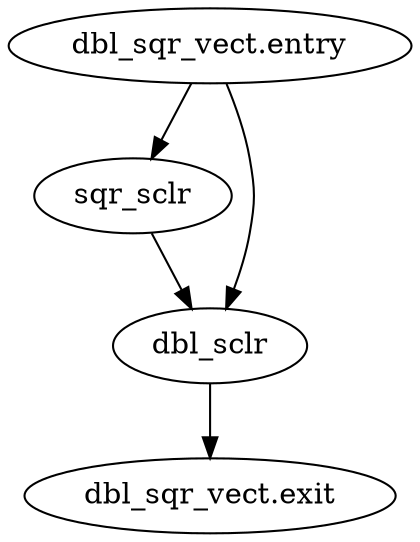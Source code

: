 strict digraph {
	"dbl_sqr_vect.exit" ;
	"sqr_sclr" ;
	"dbl_sqr_vect.entry" ;
	"dbl_sclr" ;

	"sqr_sclr" -> "dbl_sclr" ;
	"dbl_sclr" -> "dbl_sqr_vect.exit" ;
	"dbl_sqr_vect.entry" -> "sqr_sclr" ;
	"dbl_sqr_vect.entry" -> "dbl_sclr" ;
}
